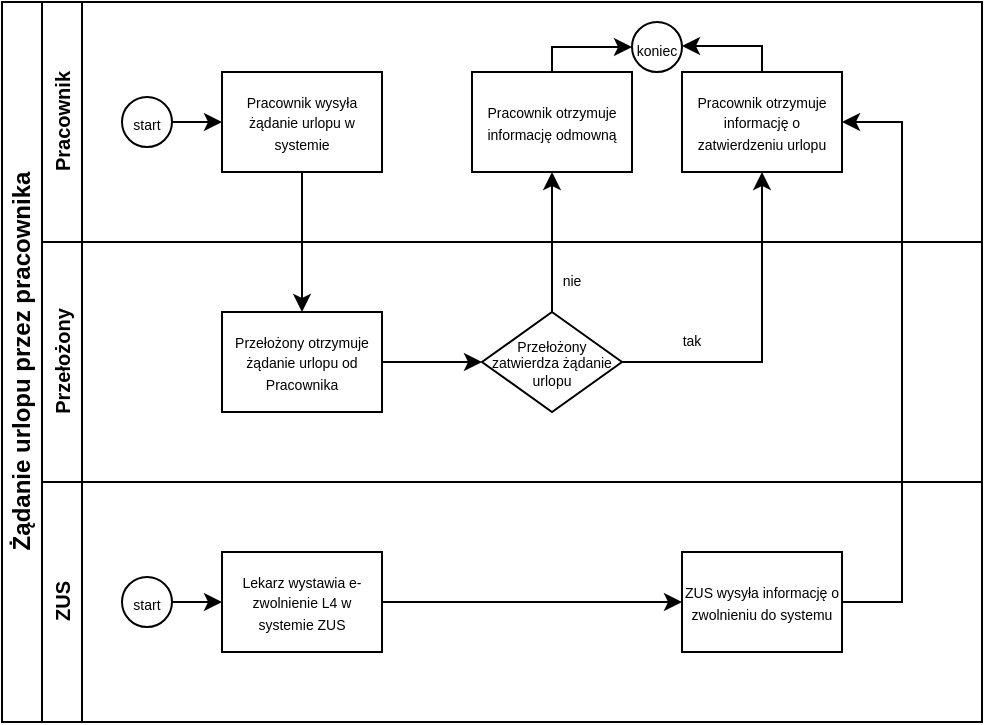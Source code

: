 <mxfile version="22.1.4" type="github">
  <diagram id="prtHgNgQTEPvFCAcTncT" name="Page-1">
    <mxGraphModel dx="682" dy="410" grid="1" gridSize="10" guides="1" tooltips="1" connect="1" arrows="1" fold="1" page="1" pageScale="1" pageWidth="827" pageHeight="1169" math="0" shadow="0">
      <root>
        <mxCell id="0" />
        <mxCell id="1" parent="0" />
        <mxCell id="dNxyNK7c78bLwvsdeMH5-19" value="Żądanie urlopu przez pracownika" style="swimlane;html=1;childLayout=stackLayout;resizeParent=1;resizeParentMax=0;horizontal=0;startSize=20;horizontalStack=0;" parent="1" vertex="1">
          <mxGeometry x="120" y="100" width="490" height="360" as="geometry" />
        </mxCell>
        <mxCell id="dNxyNK7c78bLwvsdeMH5-20" value="&lt;font style=&quot;font-size: 10px;&quot;&gt;Pracownik&lt;/font&gt;" style="swimlane;html=1;startSize=20;horizontal=0;" parent="dNxyNK7c78bLwvsdeMH5-19" vertex="1">
          <mxGeometry x="20" width="470" height="120" as="geometry" />
        </mxCell>
        <mxCell id="dNxyNK7c78bLwvsdeMH5-25" value="" style="edgeStyle=orthogonalEdgeStyle;rounded=0;orthogonalLoop=1;jettySize=auto;html=1;exitX=1;exitY=0.5;exitDx=0;exitDy=0;" parent="dNxyNK7c78bLwvsdeMH5-20" source="ZThIMkJDmoVl9AB06wh5-8" target="dNxyNK7c78bLwvsdeMH5-24" edge="1">
          <mxGeometry relative="1" as="geometry">
            <mxPoint x="60" y="70" as="sourcePoint" />
          </mxGeometry>
        </mxCell>
        <mxCell id="dNxyNK7c78bLwvsdeMH5-24" value="&lt;p style=&quot;line-height: 70%;&quot;&gt;&lt;font style=&quot;font-size: 7px;&quot;&gt;Pracownik wysyła żądanie urlopu w systemie&lt;/font&gt;&lt;/p&gt;" style="rounded=0;whiteSpace=wrap;html=1;fontFamily=Helvetica;fontSize=12;fontColor=#000000;align=center;" parent="dNxyNK7c78bLwvsdeMH5-20" vertex="1">
          <mxGeometry x="90" y="35" width="80" height="50" as="geometry" />
        </mxCell>
        <mxCell id="ZThIMkJDmoVl9AB06wh5-11" style="edgeStyle=orthogonalEdgeStyle;rounded=0;orthogonalLoop=1;jettySize=auto;html=1;exitX=0.5;exitY=0;exitDx=0;exitDy=0;" edge="1" parent="dNxyNK7c78bLwvsdeMH5-20" source="ZThIMkJDmoVl9AB06wh5-4" target="ZThIMkJDmoVl9AB06wh5-10">
          <mxGeometry relative="1" as="geometry">
            <Array as="points">
              <mxPoint x="360" y="22" />
            </Array>
          </mxGeometry>
        </mxCell>
        <mxCell id="ZThIMkJDmoVl9AB06wh5-4" value="&lt;p style=&quot;line-height: 70%;&quot;&gt;&lt;font style=&quot;font-size: 7px;&quot;&gt;Pracownik otrzymuje informację o zatwierdzeniu urlopu&lt;/font&gt;&lt;/p&gt;" style="rounded=0;whiteSpace=wrap;html=1;fontFamily=Helvetica;fontSize=12;fontColor=#000000;align=center;" vertex="1" parent="dNxyNK7c78bLwvsdeMH5-20">
          <mxGeometry x="320" y="35" width="80" height="50" as="geometry" />
        </mxCell>
        <mxCell id="ZThIMkJDmoVl9AB06wh5-8" value="&lt;p style=&quot;line-height: 0%;&quot;&gt;&lt;font style=&quot;font-size: 7px;&quot;&gt;s&lt;/font&gt;&lt;font style=&quot;font-size: 7px;&quot;&gt;t&lt;/font&gt;&lt;font style=&quot;font-size: 7px;&quot;&gt;a&lt;/font&gt;&lt;font style=&quot;font-size: 7px;&quot;&gt;rt&lt;/font&gt;&lt;/p&gt;" style="ellipse;whiteSpace=wrap;html=1;aspect=fixed;" vertex="1" parent="dNxyNK7c78bLwvsdeMH5-20">
          <mxGeometry x="40" y="47.5" width="25" height="25" as="geometry" />
        </mxCell>
        <mxCell id="ZThIMkJDmoVl9AB06wh5-10" value="&lt;p style=&quot;line-height: 0%;&quot;&gt;&lt;span style=&quot;font-size: 7px;&quot;&gt;koniec&lt;/span&gt;&lt;/p&gt;" style="ellipse;whiteSpace=wrap;html=1;aspect=fixed;" vertex="1" parent="dNxyNK7c78bLwvsdeMH5-20">
          <mxGeometry x="295" y="10" width="25" height="25" as="geometry" />
        </mxCell>
        <mxCell id="ZThIMkJDmoVl9AB06wh5-21" style="edgeStyle=orthogonalEdgeStyle;rounded=0;orthogonalLoop=1;jettySize=auto;html=1;exitX=0.5;exitY=0;exitDx=0;exitDy=0;entryX=0;entryY=0.5;entryDx=0;entryDy=0;" edge="1" parent="dNxyNK7c78bLwvsdeMH5-20" source="ZThIMkJDmoVl9AB06wh5-7" target="ZThIMkJDmoVl9AB06wh5-10">
          <mxGeometry relative="1" as="geometry">
            <mxPoint x="260" y="10" as="targetPoint" />
            <Array as="points">
              <mxPoint x="255" y="23" />
            </Array>
          </mxGeometry>
        </mxCell>
        <mxCell id="ZThIMkJDmoVl9AB06wh5-7" value="&lt;p style=&quot;line-height: 70%;&quot;&gt;&lt;font style=&quot;font-size: 7px;&quot;&gt;Pracownik otrzymuje informację odmowną&lt;/font&gt;&lt;/p&gt;" style="rounded=0;whiteSpace=wrap;html=1;fontFamily=Helvetica;fontSize=12;fontColor=#000000;align=center;" vertex="1" parent="dNxyNK7c78bLwvsdeMH5-20">
          <mxGeometry x="215" y="35" width="80" height="50" as="geometry" />
        </mxCell>
        <mxCell id="dNxyNK7c78bLwvsdeMH5-21" value="&lt;font style=&quot;font-size: 10px;&quot;&gt;Przełożony&lt;/font&gt;" style="swimlane;html=1;startSize=20;horizontal=0;" parent="dNxyNK7c78bLwvsdeMH5-19" vertex="1">
          <mxGeometry x="20" y="120" width="470" height="120" as="geometry" />
        </mxCell>
        <mxCell id="dNxyNK7c78bLwvsdeMH5-29" value="" style="edgeStyle=orthogonalEdgeStyle;rounded=0;orthogonalLoop=1;jettySize=auto;html=1;endArrow=classic;endFill=1;" parent="dNxyNK7c78bLwvsdeMH5-21" source="ZThIMkJDmoVl9AB06wh5-1" target="dNxyNK7c78bLwvsdeMH5-28" edge="1">
          <mxGeometry relative="1" as="geometry">
            <mxPoint x="200" y="60" as="sourcePoint" />
          </mxGeometry>
        </mxCell>
        <mxCell id="dNxyNK7c78bLwvsdeMH5-28" value="&lt;p style=&quot;line-height: 60%;&quot;&gt;&lt;font style=&quot;font-size: 7px;&quot;&gt;Przełożony zatwierdza żądanie urlopu&lt;/font&gt;&lt;/p&gt;" style="rhombus;whiteSpace=wrap;html=1;fontFamily=Helvetica;fontSize=12;fontColor=#000000;align=center;perimeterSpacing=0;rounded=0;" parent="dNxyNK7c78bLwvsdeMH5-21" vertex="1">
          <mxGeometry x="220" y="35" width="70" height="50" as="geometry" />
        </mxCell>
        <mxCell id="ZThIMkJDmoVl9AB06wh5-1" value="&lt;p style=&quot;line-height: 70%;&quot;&gt;&lt;font style=&quot;font-size: 7px;&quot;&gt;Przełożony otrzymuje żądanie urlopu od Pracownika&lt;/font&gt;&lt;/p&gt;" style="rounded=0;whiteSpace=wrap;html=1;fontFamily=Helvetica;fontSize=12;fontColor=#000000;align=center;" vertex="1" parent="dNxyNK7c78bLwvsdeMH5-21">
          <mxGeometry x="90" y="35" width="80" height="50" as="geometry" />
        </mxCell>
        <mxCell id="ZThIMkJDmoVl9AB06wh5-13" value="&lt;font style=&quot;font-size: 7px;&quot;&gt;nie&lt;/font&gt;" style="text;html=1;strokeColor=none;fillColor=none;align=center;verticalAlign=middle;whiteSpace=wrap;rounded=0;" vertex="1" parent="dNxyNK7c78bLwvsdeMH5-21">
          <mxGeometry x="250" y="10" width="30" height="15" as="geometry" />
        </mxCell>
        <mxCell id="ZThIMkJDmoVl9AB06wh5-18" value="&lt;font style=&quot;font-size: 7px;&quot;&gt;tak&lt;/font&gt;" style="text;html=1;strokeColor=none;fillColor=none;align=center;verticalAlign=middle;whiteSpace=wrap;rounded=0;" vertex="1" parent="dNxyNK7c78bLwvsdeMH5-21">
          <mxGeometry x="310" y="40" width="30" height="15" as="geometry" />
        </mxCell>
        <mxCell id="dNxyNK7c78bLwvsdeMH5-22" value="&lt;font style=&quot;font-size: 10px;&quot;&gt;ZUS&lt;/font&gt;" style="swimlane;html=1;startSize=20;horizontal=0;" parent="dNxyNK7c78bLwvsdeMH5-19" vertex="1">
          <mxGeometry x="20" y="240" width="470" height="120" as="geometry" />
        </mxCell>
        <mxCell id="dNxyNK7c78bLwvsdeMH5-37" value="" style="edgeStyle=orthogonalEdgeStyle;rounded=0;orthogonalLoop=1;jettySize=auto;html=1;endArrow=classic;endFill=1;exitX=1;exitY=0.5;exitDx=0;exitDy=0;" parent="dNxyNK7c78bLwvsdeMH5-22" source="ZThIMkJDmoVl9AB06wh5-19" target="ZThIMkJDmoVl9AB06wh5-20" edge="1">
          <mxGeometry relative="1" as="geometry">
            <mxPoint x="240" y="50" as="sourcePoint" />
            <mxPoint x="360" y="50" as="targetPoint" />
          </mxGeometry>
        </mxCell>
        <mxCell id="ZThIMkJDmoVl9AB06wh5-19" value="&lt;p style=&quot;line-height: 70%;&quot;&gt;&lt;font style=&quot;font-size: 7px;&quot;&gt;Lekarz wystawia e-zwolnienie L4 w systemie ZUS&lt;/font&gt;&lt;/p&gt;" style="rounded=0;whiteSpace=wrap;html=1;fontFamily=Helvetica;fontSize=12;fontColor=#000000;align=center;" vertex="1" parent="dNxyNK7c78bLwvsdeMH5-22">
          <mxGeometry x="90" y="35" width="80" height="50" as="geometry" />
        </mxCell>
        <mxCell id="ZThIMkJDmoVl9AB06wh5-20" value="&lt;p style=&quot;line-height: 70%;&quot;&gt;&lt;span style=&quot;font-size: 7px;&quot;&gt;ZUS wysyła informację o zwolnieniu do systemu&lt;/span&gt;&lt;/p&gt;" style="rounded=0;whiteSpace=wrap;html=1;fontFamily=Helvetica;fontSize=12;fontColor=#000000;align=center;" vertex="1" parent="dNxyNK7c78bLwvsdeMH5-22">
          <mxGeometry x="320" y="35" width="80" height="50" as="geometry" />
        </mxCell>
        <mxCell id="ZThIMkJDmoVl9AB06wh5-24" style="edgeStyle=orthogonalEdgeStyle;rounded=0;orthogonalLoop=1;jettySize=auto;html=1;entryX=0;entryY=0.5;entryDx=0;entryDy=0;" edge="1" parent="dNxyNK7c78bLwvsdeMH5-22" source="ZThIMkJDmoVl9AB06wh5-23" target="ZThIMkJDmoVl9AB06wh5-19">
          <mxGeometry relative="1" as="geometry" />
        </mxCell>
        <mxCell id="ZThIMkJDmoVl9AB06wh5-23" value="&lt;p style=&quot;line-height: 0%;&quot;&gt;&lt;font style=&quot;font-size: 7px;&quot;&gt;s&lt;/font&gt;&lt;font style=&quot;font-size: 7px;&quot;&gt;t&lt;/font&gt;&lt;font style=&quot;font-size: 7px;&quot;&gt;a&lt;/font&gt;&lt;font style=&quot;font-size: 7px;&quot;&gt;rt&lt;/font&gt;&lt;/p&gt;" style="ellipse;whiteSpace=wrap;html=1;aspect=fixed;" vertex="1" parent="dNxyNK7c78bLwvsdeMH5-22">
          <mxGeometry x="40" y="47.5" width="25" height="25" as="geometry" />
        </mxCell>
        <mxCell id="ZThIMkJDmoVl9AB06wh5-3" value="" style="edgeStyle=orthogonalEdgeStyle;rounded=0;orthogonalLoop=1;jettySize=auto;html=1;" edge="1" parent="dNxyNK7c78bLwvsdeMH5-19" source="dNxyNK7c78bLwvsdeMH5-24" target="ZThIMkJDmoVl9AB06wh5-1">
          <mxGeometry relative="1" as="geometry" />
        </mxCell>
        <mxCell id="ZThIMkJDmoVl9AB06wh5-6" value="" style="edgeStyle=orthogonalEdgeStyle;rounded=0;orthogonalLoop=1;jettySize=auto;html=1;" edge="1" parent="dNxyNK7c78bLwvsdeMH5-19" source="dNxyNK7c78bLwvsdeMH5-28" target="ZThIMkJDmoVl9AB06wh5-4">
          <mxGeometry relative="1" as="geometry" />
        </mxCell>
        <mxCell id="ZThIMkJDmoVl9AB06wh5-12" style="edgeStyle=orthogonalEdgeStyle;rounded=0;orthogonalLoop=1;jettySize=auto;html=1;entryX=0.5;entryY=1;entryDx=0;entryDy=0;" edge="1" parent="dNxyNK7c78bLwvsdeMH5-19" source="dNxyNK7c78bLwvsdeMH5-28" target="ZThIMkJDmoVl9AB06wh5-7">
          <mxGeometry relative="1" as="geometry" />
        </mxCell>
        <mxCell id="ZThIMkJDmoVl9AB06wh5-22" style="edgeStyle=orthogonalEdgeStyle;rounded=0;orthogonalLoop=1;jettySize=auto;html=1;entryX=1;entryY=0.5;entryDx=0;entryDy=0;" edge="1" parent="dNxyNK7c78bLwvsdeMH5-19" source="ZThIMkJDmoVl9AB06wh5-20" target="ZThIMkJDmoVl9AB06wh5-4">
          <mxGeometry relative="1" as="geometry">
            <Array as="points">
              <mxPoint x="450" y="300" />
              <mxPoint x="450" y="60" />
            </Array>
          </mxGeometry>
        </mxCell>
      </root>
    </mxGraphModel>
  </diagram>
</mxfile>
